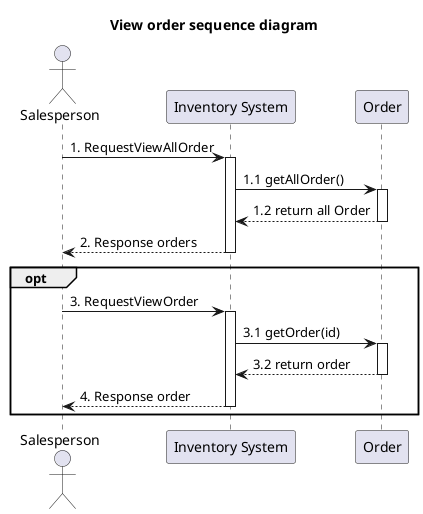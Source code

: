 @startuml
'example
title View order sequence diagram

actor Salesperson as actorSalesperson
participant "Inventory System" as InventorySystem
'participant "Inventory" as classInventory
participant "Order" as classOrder

actorSalesperson -> InventorySystem: 1. RequestViewAllOrder
activate InventorySystem

'-------------- START view product ---------------
InventorySystem -> classOrder: 1.1 getAllOrder()
activate classOrder

classOrder --> InventorySystem: 1.2 return all Order
deactivate classOrder


'-------------- END view product ---------------

InventorySystem --> actorSalesperson : 2. Response orders

deactivate InventorySystem


opt
actorSalesperson -> InventorySystem: 3. RequestViewOrder
activate InventorySystem

'-------------- START view product ---------------
InventorySystem -> classOrder: 3.1 getOrder(id)
activate classOrder

classOrder --> InventorySystem: 3.2 return order
deactivate classOrder


'-------------- END view product ---------------

InventorySystem --> actorSalesperson : 4. Response order

deactivate InventorySystem
end





@enduml